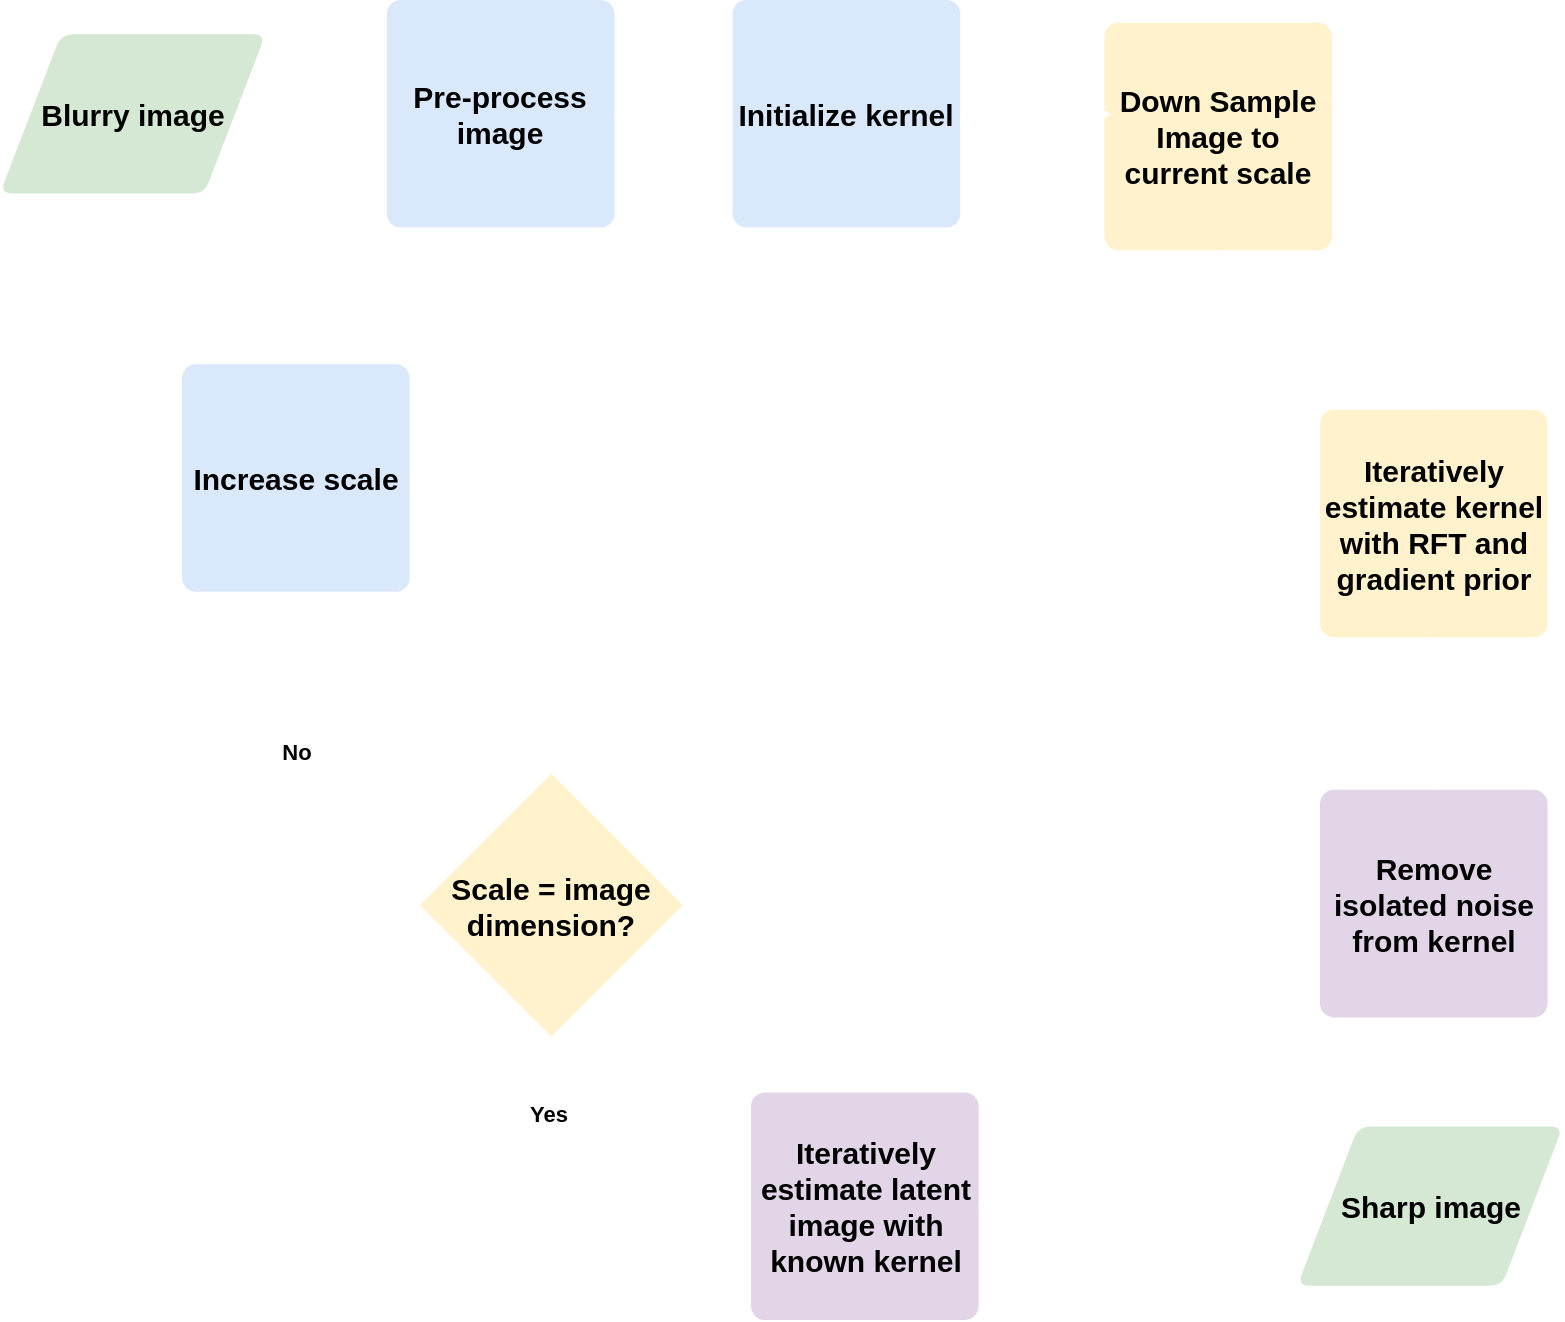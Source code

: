 <mxfile version="22.1.18" type="github">
  <diagram id="C5RBs43oDa-KdzZeNtuy" name="Page-1">
    <mxGraphModel dx="1050" dy="541" grid="1" gridSize="10" guides="1" tooltips="1" connect="1" arrows="1" fold="1" page="1" pageScale="1" pageWidth="827" pageHeight="1169" math="0" shadow="0">
      <root>
        <mxCell id="WIyWlLk6GJQsqaUBKTNV-0" />
        <mxCell id="WIyWlLk6GJQsqaUBKTNV-1" parent="WIyWlLk6GJQsqaUBKTNV-0" />
        <mxCell id="ZbFpoXzCO-_wBTRkUF9V-0" value="&lt;b&gt;&lt;font style=&quot;font-size: 15px;&quot;&gt;Pre-process image&lt;/font&gt;&lt;/b&gt;" style="rounded=1;whiteSpace=wrap;html=1;absoluteArcSize=1;arcSize=14;strokeWidth=2;strokeColor=none;fillColor=#dae8fc;container=0;" vertex="1" parent="WIyWlLk6GJQsqaUBKTNV-1">
          <mxGeometry x="193.45" y="190" width="113.794" height="113.793" as="geometry" />
        </mxCell>
        <mxCell id="ZbFpoXzCO-_wBTRkUF9V-1" value="&lt;b&gt;&lt;font style=&quot;font-size: 15px;&quot;&gt;Initialize kernel&lt;/font&gt;&lt;/b&gt;" style="rounded=1;whiteSpace=wrap;html=1;absoluteArcSize=1;arcSize=14;strokeWidth=2;strokeColor=none;fillColor=#dae8fc;container=0;" vertex="1" parent="WIyWlLk6GJQsqaUBKTNV-1">
          <mxGeometry x="366.313" y="190" width="113.794" height="113.793" as="geometry" />
        </mxCell>
        <mxCell id="ZbFpoXzCO-_wBTRkUF9V-5" style="edgeStyle=orthogonalEdgeStyle;rounded=0;orthogonalLoop=1;jettySize=auto;html=1;entryX=0;entryY=0.5;entryDx=0;entryDy=0;strokeWidth=3;strokeColor=#FFFFFF;" edge="1" parent="WIyWlLk6GJQsqaUBKTNV-1" source="ZbFpoXzCO-_wBTRkUF9V-0" target="ZbFpoXzCO-_wBTRkUF9V-1">
          <mxGeometry relative="1" as="geometry" />
        </mxCell>
        <mxCell id="ZbFpoXzCO-_wBTRkUF9V-2" value="&lt;b&gt;&lt;font style=&quot;font-size: 15px;&quot;&gt;Down Sample Image to current scale&lt;/font&gt;&lt;/b&gt;" style="rounded=1;whiteSpace=wrap;html=1;absoluteArcSize=1;arcSize=14;strokeWidth=2;strokeColor=none;fillColor=#fff2cc;container=0;" vertex="1" parent="WIyWlLk6GJQsqaUBKTNV-1">
          <mxGeometry x="552.212" y="201.379" width="113.794" height="113.793" as="geometry" />
        </mxCell>
        <mxCell id="ZbFpoXzCO-_wBTRkUF9V-4" style="edgeStyle=orthogonalEdgeStyle;rounded=0;orthogonalLoop=1;jettySize=auto;html=1;entryX=0;entryY=0.5;entryDx=0;entryDy=0;strokeWidth=3;strokeColor=#FFFFFF;" edge="1" parent="WIyWlLk6GJQsqaUBKTNV-1" source="ZbFpoXzCO-_wBTRkUF9V-3" target="ZbFpoXzCO-_wBTRkUF9V-0">
          <mxGeometry relative="1" as="geometry" />
        </mxCell>
        <mxCell id="ZbFpoXzCO-_wBTRkUF9V-3" value="&lt;b&gt;&lt;font style=&quot;font-size: 15px;&quot;&gt;Blurry image&lt;/font&gt;&lt;/b&gt;" style="shape=parallelogram;html=1;strokeWidth=2;perimeter=parallelogramPerimeter;whiteSpace=wrap;rounded=1;arcSize=12;size=0.23;strokeColor=none;fillColor=#d5e8d4;container=0;" vertex="1" parent="WIyWlLk6GJQsqaUBKTNV-1">
          <mxGeometry y="207.069" width="132.764" height="79.655" as="geometry" />
        </mxCell>
        <mxCell id="ZbFpoXzCO-_wBTRkUF9V-6" style="edgeStyle=orthogonalEdgeStyle;rounded=0;orthogonalLoop=1;jettySize=auto;html=1;entryX=0.03;entryY=0.402;entryDx=0;entryDy=0;entryPerimeter=0;strokeWidth=3;strokeColor=#FFFFFF;" edge="1" parent="WIyWlLk6GJQsqaUBKTNV-1" source="ZbFpoXzCO-_wBTRkUF9V-1" target="ZbFpoXzCO-_wBTRkUF9V-2">
          <mxGeometry relative="1" as="geometry" />
        </mxCell>
        <mxCell id="ZbFpoXzCO-_wBTRkUF9V-7" value="&lt;b&gt;&lt;font style=&quot;font-size: 15px;&quot;&gt;Iteratively estimate kernel with RFT and gradient prior&lt;/font&gt;&lt;/b&gt;" style="rounded=1;whiteSpace=wrap;html=1;absoluteArcSize=1;arcSize=14;strokeWidth=2;strokeColor=none;fillColor=#fff2cc;container=0;" vertex="1" parent="WIyWlLk6GJQsqaUBKTNV-1">
          <mxGeometry x="660.006" y="394.828" width="113.794" height="113.793" as="geometry" />
        </mxCell>
        <mxCell id="ZbFpoXzCO-_wBTRkUF9V-8" style="edgeStyle=orthogonalEdgeStyle;rounded=0;orthogonalLoop=1;jettySize=auto;html=1;exitX=1;exitY=0.5;exitDx=0;exitDy=0;strokeWidth=3;strokeColor=#FFFFFF;" edge="1" parent="WIyWlLk6GJQsqaUBKTNV-1" source="ZbFpoXzCO-_wBTRkUF9V-2" target="ZbFpoXzCO-_wBTRkUF9V-7">
          <mxGeometry relative="1" as="geometry" />
        </mxCell>
        <mxCell id="ZbFpoXzCO-_wBTRkUF9V-9" value="&lt;b&gt;&lt;font style=&quot;font-size: 15px;&quot;&gt;Remove isolated noise from kernel&lt;/font&gt;&lt;/b&gt;" style="rounded=1;whiteSpace=wrap;html=1;absoluteArcSize=1;arcSize=14;strokeWidth=2;strokeColor=none;fillColor=#e1d5e7;container=0;" vertex="1" parent="WIyWlLk6GJQsqaUBKTNV-1">
          <mxGeometry x="660.006" y="584.897" width="113.794" height="113.793" as="geometry" />
        </mxCell>
        <mxCell id="ZbFpoXzCO-_wBTRkUF9V-10" style="edgeStyle=orthogonalEdgeStyle;rounded=0;orthogonalLoop=1;jettySize=auto;html=1;exitX=0.5;exitY=1;exitDx=0;exitDy=0;entryX=0.5;entryY=0;entryDx=0;entryDy=0;strokeWidth=3;strokeColor=#FFFFFF;" edge="1" parent="WIyWlLk6GJQsqaUBKTNV-1" source="ZbFpoXzCO-_wBTRkUF9V-7" target="ZbFpoXzCO-_wBTRkUF9V-9">
          <mxGeometry relative="1" as="geometry" />
        </mxCell>
        <mxCell id="ZbFpoXzCO-_wBTRkUF9V-11" value="&lt;b&gt;&lt;font style=&quot;font-size: 15px;&quot;&gt;Scale = image dimension?&lt;/font&gt;&lt;/b&gt;" style="strokeWidth=2;html=1;shape=mxgraph.flowchart.decision;whiteSpace=wrap;strokeColor=none;fillColor=#fff2cc;container=0;" vertex="1" parent="WIyWlLk6GJQsqaUBKTNV-1">
          <mxGeometry x="210" y="576.9" width="131.38" height="131.38" as="geometry" />
        </mxCell>
        <mxCell id="ZbFpoXzCO-_wBTRkUF9V-12" style="edgeStyle=orthogonalEdgeStyle;rounded=0;orthogonalLoop=1;jettySize=auto;html=1;entryX=1;entryY=0.5;entryDx=0;entryDy=0;entryPerimeter=0;strokeWidth=3;strokeColor=#FFFFFF;" edge="1" parent="WIyWlLk6GJQsqaUBKTNV-1" source="ZbFpoXzCO-_wBTRkUF9V-9" target="ZbFpoXzCO-_wBTRkUF9V-11">
          <mxGeometry relative="1" as="geometry" />
        </mxCell>
        <mxCell id="ZbFpoXzCO-_wBTRkUF9V-15" style="edgeStyle=orthogonalEdgeStyle;rounded=0;orthogonalLoop=1;jettySize=auto;html=1;entryX=0.5;entryY=1;entryDx=0;entryDy=0;strokeWidth=3;strokeColor=#FFFFFF;" edge="1" parent="WIyWlLk6GJQsqaUBKTNV-1" source="ZbFpoXzCO-_wBTRkUF9V-13" target="ZbFpoXzCO-_wBTRkUF9V-2">
          <mxGeometry relative="1" as="geometry" />
        </mxCell>
        <mxCell id="ZbFpoXzCO-_wBTRkUF9V-13" value="&lt;b&gt;&lt;font style=&quot;font-size: 15px;&quot;&gt;Increase scale&lt;/font&gt;&lt;/b&gt;" style="rounded=1;whiteSpace=wrap;html=1;absoluteArcSize=1;arcSize=14;strokeWidth=2;strokeColor=none;fillColor=#dae8fc;container=0;" vertex="1" parent="WIyWlLk6GJQsqaUBKTNV-1">
          <mxGeometry x="91.035" y="372.069" width="113.794" height="113.793" as="geometry" />
        </mxCell>
        <mxCell id="ZbFpoXzCO-_wBTRkUF9V-14" style="edgeStyle=orthogonalEdgeStyle;rounded=0;orthogonalLoop=1;jettySize=auto;html=1;exitX=0;exitY=0.5;exitDx=0;exitDy=0;exitPerimeter=0;strokeWidth=3;strokeColor=#FFFFFF;" edge="1" parent="WIyWlLk6GJQsqaUBKTNV-1" source="ZbFpoXzCO-_wBTRkUF9V-11" target="ZbFpoXzCO-_wBTRkUF9V-13">
          <mxGeometry relative="1" as="geometry" />
        </mxCell>
        <mxCell id="ZbFpoXzCO-_wBTRkUF9V-20" value="No" style="edgeLabel;html=1;align=center;verticalAlign=middle;resizable=0;points=[];fontStyle=1;container=0;" vertex="1" connectable="0" parent="ZbFpoXzCO-_wBTRkUF9V-14">
          <mxGeometry x="0.27" relative="1" as="geometry">
            <mxPoint as="offset" />
          </mxGeometry>
        </mxCell>
        <mxCell id="ZbFpoXzCO-_wBTRkUF9V-16" value="&lt;b&gt;&lt;font style=&quot;font-size: 15px;&quot;&gt;Iteratively estimate latent image with known kernel&lt;/font&gt;&lt;/b&gt;" style="rounded=1;whiteSpace=wrap;html=1;absoluteArcSize=1;arcSize=14;strokeWidth=2;strokeColor=none;fillColor=#e1d5e7;container=0;" vertex="1" parent="WIyWlLk6GJQsqaUBKTNV-1">
          <mxGeometry x="375.521" y="736.207" width="113.794" height="113.793" as="geometry" />
        </mxCell>
        <mxCell id="ZbFpoXzCO-_wBTRkUF9V-17" style="edgeStyle=orthogonalEdgeStyle;rounded=0;orthogonalLoop=1;jettySize=auto;html=1;exitX=0.5;exitY=1;exitDx=0;exitDy=0;exitPerimeter=0;entryX=0;entryY=0.5;entryDx=0;entryDy=0;strokeWidth=3;fontStyle=1;strokeColor=#FFFFFF;" edge="1" parent="WIyWlLk6GJQsqaUBKTNV-1" source="ZbFpoXzCO-_wBTRkUF9V-11" target="ZbFpoXzCO-_wBTRkUF9V-16">
          <mxGeometry relative="1" as="geometry" />
        </mxCell>
        <mxCell id="ZbFpoXzCO-_wBTRkUF9V-21" value="Yes" style="edgeLabel;html=1;align=center;verticalAlign=middle;resizable=0;points=[];fontStyle=1;container=0;" vertex="1" connectable="0" parent="ZbFpoXzCO-_wBTRkUF9V-17">
          <mxGeometry x="-0.584" y="-2" relative="1" as="geometry">
            <mxPoint as="offset" />
          </mxGeometry>
        </mxCell>
        <mxCell id="ZbFpoXzCO-_wBTRkUF9V-18" value="&lt;b&gt;&lt;font style=&quot;font-size: 15px;&quot;&gt;Sharp image&lt;/font&gt;&lt;/b&gt;" style="shape=parallelogram;html=1;strokeWidth=2;perimeter=parallelogramPerimeter;whiteSpace=wrap;rounded=1;arcSize=12;size=0.23;strokeColor=none;fillColor=#d5e8d4;container=0;" vertex="1" parent="WIyWlLk6GJQsqaUBKTNV-1">
          <mxGeometry x="648.626" y="753.276" width="132.764" height="79.655" as="geometry" />
        </mxCell>
        <mxCell id="ZbFpoXzCO-_wBTRkUF9V-19" style="edgeStyle=orthogonalEdgeStyle;rounded=0;orthogonalLoop=1;jettySize=auto;html=1;exitX=1;exitY=0.5;exitDx=0;exitDy=0;entryX=0;entryY=0.5;entryDx=0;entryDy=0;strokeWidth=3;strokeColor=#FFFFFF;" edge="1" parent="WIyWlLk6GJQsqaUBKTNV-1" source="ZbFpoXzCO-_wBTRkUF9V-16" target="ZbFpoXzCO-_wBTRkUF9V-18">
          <mxGeometry relative="1" as="geometry" />
        </mxCell>
      </root>
    </mxGraphModel>
  </diagram>
</mxfile>
